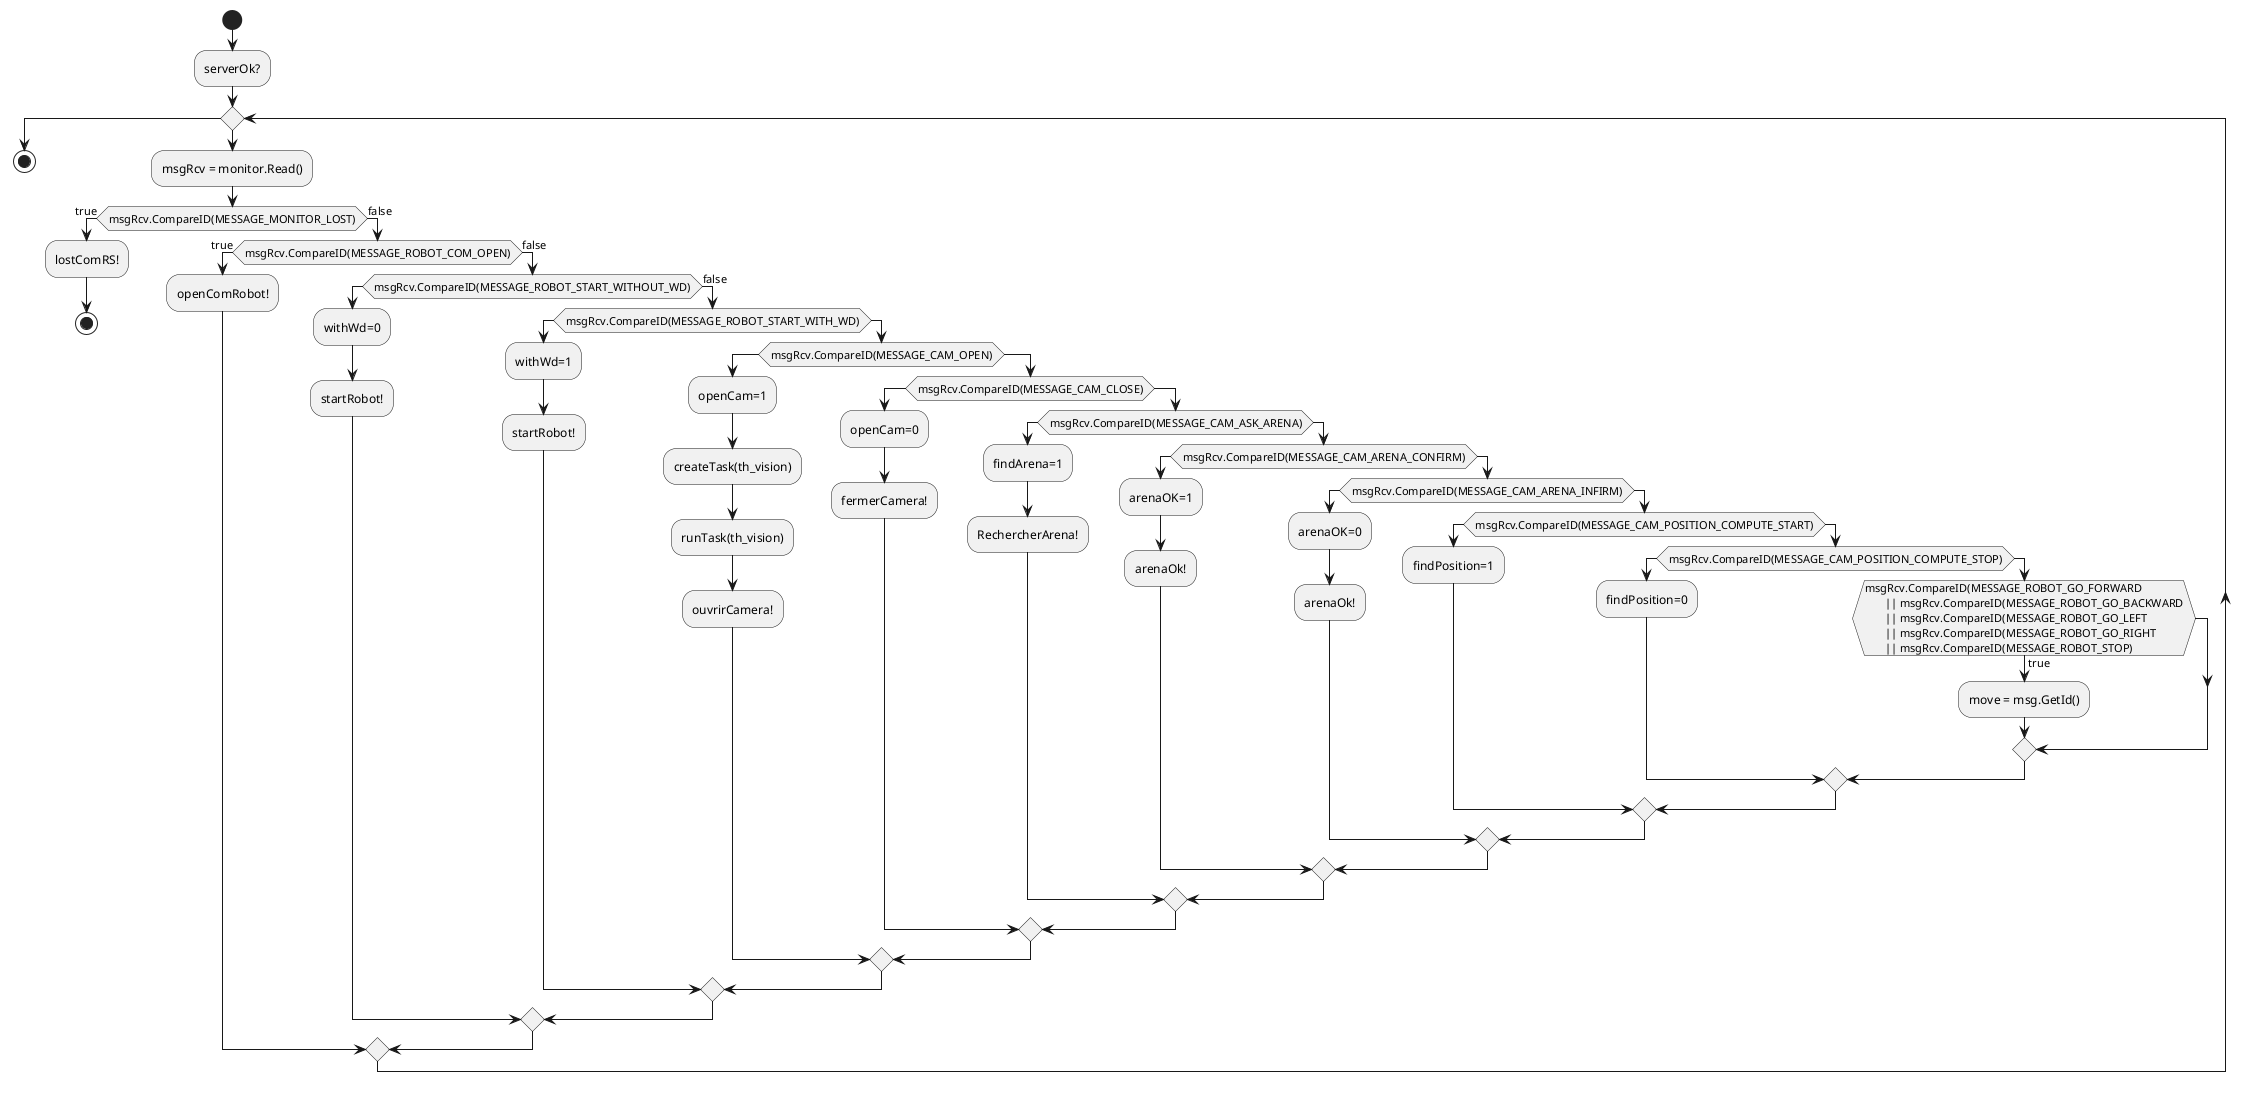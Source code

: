 @startuml
skinparam monochrome true
start
:serverOk?;
while()
  :msgRcv = monitor.Read();
  if (msgRcv.CompareID(MESSAGE_MONITOR_LOST)) then (true)
  :lostComRS!;
   stop
  else (false)
   if (msgRcv.CompareID(MESSAGE_ROBOT_COM_OPEN)) then (true)
    :openComRobot!;
   else (false)
    if (msgRcv.CompareID(MESSAGE_ROBOT_START_WITHOUT_WD))
     :withWd=0; 
     :startRobot!;
    else (false)
     if (msgRcv.CompareID(MESSAGE_ROBOT_START_WITH_WD))
      :withWd=1;
      :startRobot!;
     else
      if (msgRcv.CompareID(MESSAGE_CAM_OPEN))
      :openCam=1;
      :createTask(th_vision);
      :runTask(th_vision);
      :ouvrirCamera!;
      else 
       if (msgRcv.CompareID(MESSAGE_CAM_CLOSE))
        :openCam=0;
        :fermerCamera!;
       else 
        if (msgRcv.CompareID(MESSAGE_CAM_ASK_ARENA))
         :findArena=1;
         :RechercherArena!;
        else 
         if (msgRcv.CompareID(MESSAGE_CAM_ARENA_CONFIRM))
          :arenaOK=1;
          :arenaOk!; 
         else 
          if (msgRcv.CompareID(MESSAGE_CAM_ARENA_INFIRM))
           :arenaOK=0;
           :arenaOk!; 
          else
           if (msgRcv.CompareID(MESSAGE_CAM_POSITION_COMPUTE_START))
            :findPosition=1; 
           else 
            if (msgRcv.CompareID(MESSAGE_CAM_POSITION_COMPUTE_STOP))
             :findPosition=0; 
           else 

      if (msgRcv.CompareID(MESSAGE_ROBOT_GO_FORWARD
       || msgRcv.CompareID(MESSAGE_ROBOT_GO_BACKWARD
       || msgRcv.CompareID(MESSAGE_ROBOT_GO_LEFT
       || msgRcv.CompareID(MESSAGE_ROBOT_GO_RIGHT
       || msgRcv.CompareID(MESSAGE_ROBOT_STOP)) then (true)
       :move = msg.GetId();
             endif
            endif
           endif
          endif 
         endif
        endif
       endif
      endif
     endif    
    endif
   endif
  endif
endwhile
stop
@enduml
